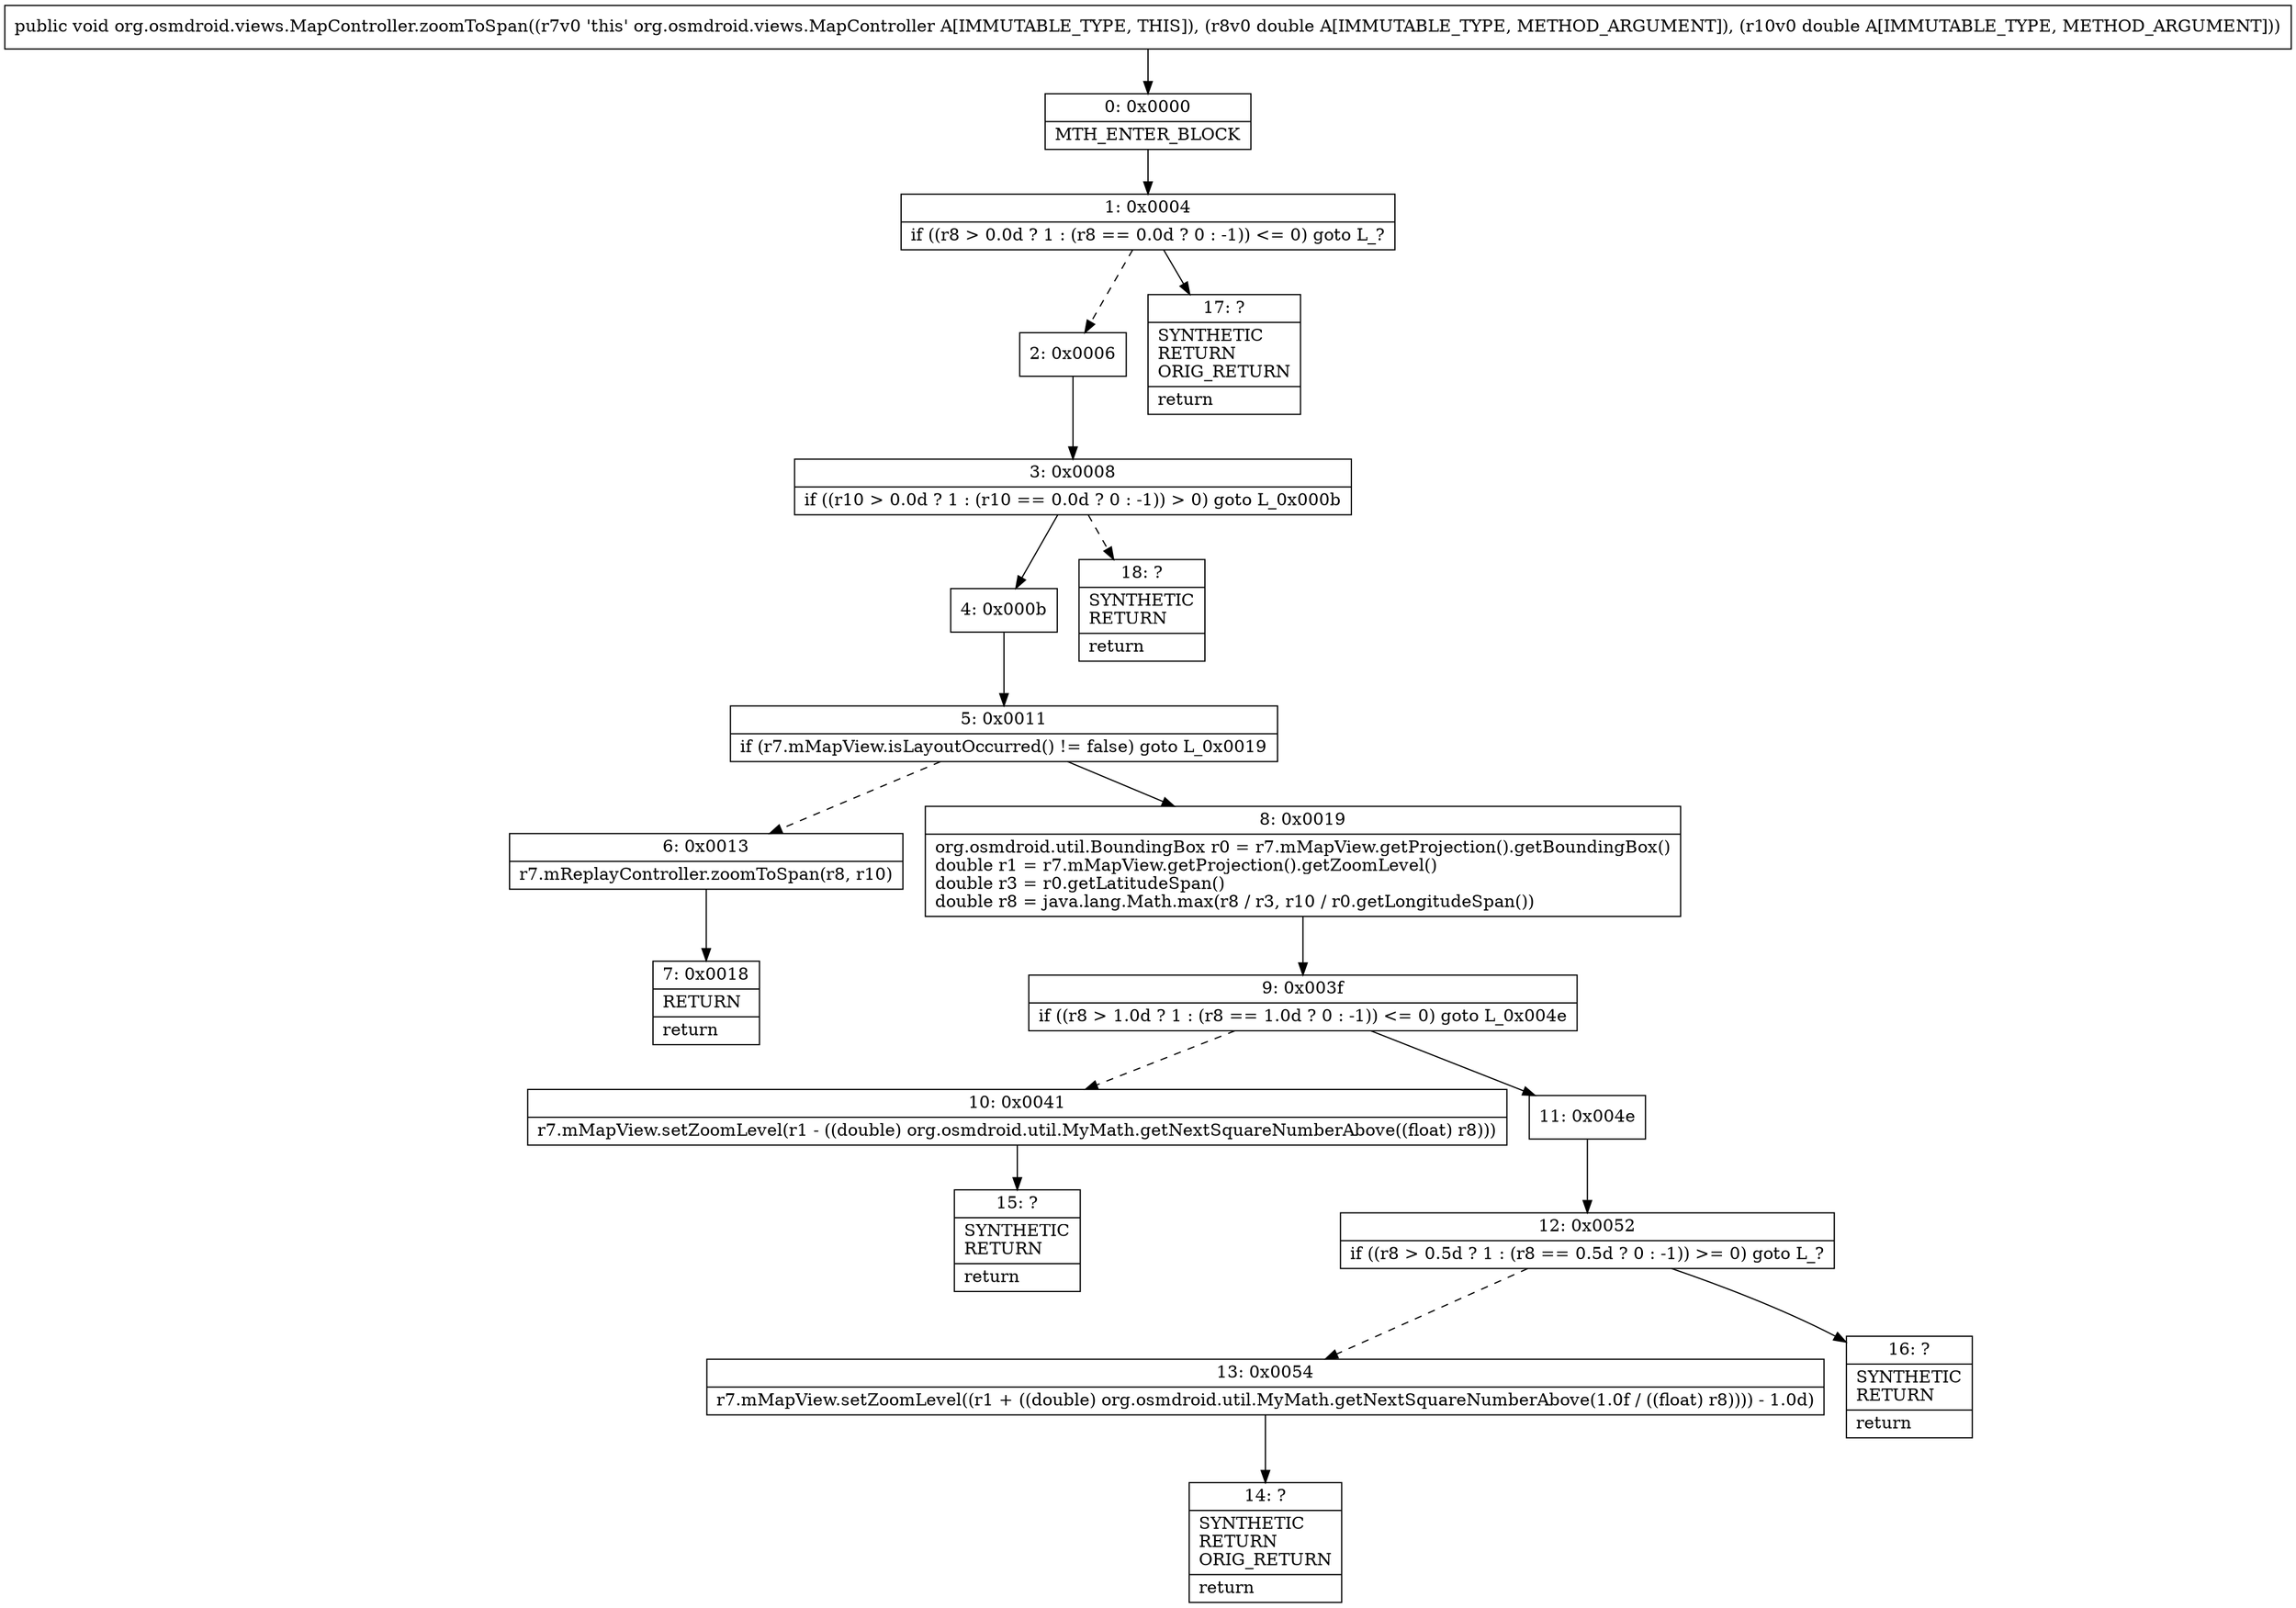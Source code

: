 digraph "CFG fororg.osmdroid.views.MapController.zoomToSpan(DD)V" {
Node_0 [shape=record,label="{0\:\ 0x0000|MTH_ENTER_BLOCK\l}"];
Node_1 [shape=record,label="{1\:\ 0x0004|if ((r8 \> 0.0d ? 1 : (r8 == 0.0d ? 0 : \-1)) \<= 0) goto L_?\l}"];
Node_2 [shape=record,label="{2\:\ 0x0006}"];
Node_3 [shape=record,label="{3\:\ 0x0008|if ((r10 \> 0.0d ? 1 : (r10 == 0.0d ? 0 : \-1)) \> 0) goto L_0x000b\l}"];
Node_4 [shape=record,label="{4\:\ 0x000b}"];
Node_5 [shape=record,label="{5\:\ 0x0011|if (r7.mMapView.isLayoutOccurred() != false) goto L_0x0019\l}"];
Node_6 [shape=record,label="{6\:\ 0x0013|r7.mReplayController.zoomToSpan(r8, r10)\l}"];
Node_7 [shape=record,label="{7\:\ 0x0018|RETURN\l|return\l}"];
Node_8 [shape=record,label="{8\:\ 0x0019|org.osmdroid.util.BoundingBox r0 = r7.mMapView.getProjection().getBoundingBox()\ldouble r1 = r7.mMapView.getProjection().getZoomLevel()\ldouble r3 = r0.getLatitudeSpan()\ldouble r8 = java.lang.Math.max(r8 \/ r3, r10 \/ r0.getLongitudeSpan())\l}"];
Node_9 [shape=record,label="{9\:\ 0x003f|if ((r8 \> 1.0d ? 1 : (r8 == 1.0d ? 0 : \-1)) \<= 0) goto L_0x004e\l}"];
Node_10 [shape=record,label="{10\:\ 0x0041|r7.mMapView.setZoomLevel(r1 \- ((double) org.osmdroid.util.MyMath.getNextSquareNumberAbove((float) r8)))\l}"];
Node_11 [shape=record,label="{11\:\ 0x004e}"];
Node_12 [shape=record,label="{12\:\ 0x0052|if ((r8 \> 0.5d ? 1 : (r8 == 0.5d ? 0 : \-1)) \>= 0) goto L_?\l}"];
Node_13 [shape=record,label="{13\:\ 0x0054|r7.mMapView.setZoomLevel((r1 + ((double) org.osmdroid.util.MyMath.getNextSquareNumberAbove(1.0f \/ ((float) r8)))) \- 1.0d)\l}"];
Node_14 [shape=record,label="{14\:\ ?|SYNTHETIC\lRETURN\lORIG_RETURN\l|return\l}"];
Node_15 [shape=record,label="{15\:\ ?|SYNTHETIC\lRETURN\l|return\l}"];
Node_16 [shape=record,label="{16\:\ ?|SYNTHETIC\lRETURN\l|return\l}"];
Node_17 [shape=record,label="{17\:\ ?|SYNTHETIC\lRETURN\lORIG_RETURN\l|return\l}"];
Node_18 [shape=record,label="{18\:\ ?|SYNTHETIC\lRETURN\l|return\l}"];
MethodNode[shape=record,label="{public void org.osmdroid.views.MapController.zoomToSpan((r7v0 'this' org.osmdroid.views.MapController A[IMMUTABLE_TYPE, THIS]), (r8v0 double A[IMMUTABLE_TYPE, METHOD_ARGUMENT]), (r10v0 double A[IMMUTABLE_TYPE, METHOD_ARGUMENT])) }"];
MethodNode -> Node_0;
Node_0 -> Node_1;
Node_1 -> Node_2[style=dashed];
Node_1 -> Node_17;
Node_2 -> Node_3;
Node_3 -> Node_4;
Node_3 -> Node_18[style=dashed];
Node_4 -> Node_5;
Node_5 -> Node_6[style=dashed];
Node_5 -> Node_8;
Node_6 -> Node_7;
Node_8 -> Node_9;
Node_9 -> Node_10[style=dashed];
Node_9 -> Node_11;
Node_10 -> Node_15;
Node_11 -> Node_12;
Node_12 -> Node_13[style=dashed];
Node_12 -> Node_16;
Node_13 -> Node_14;
}

